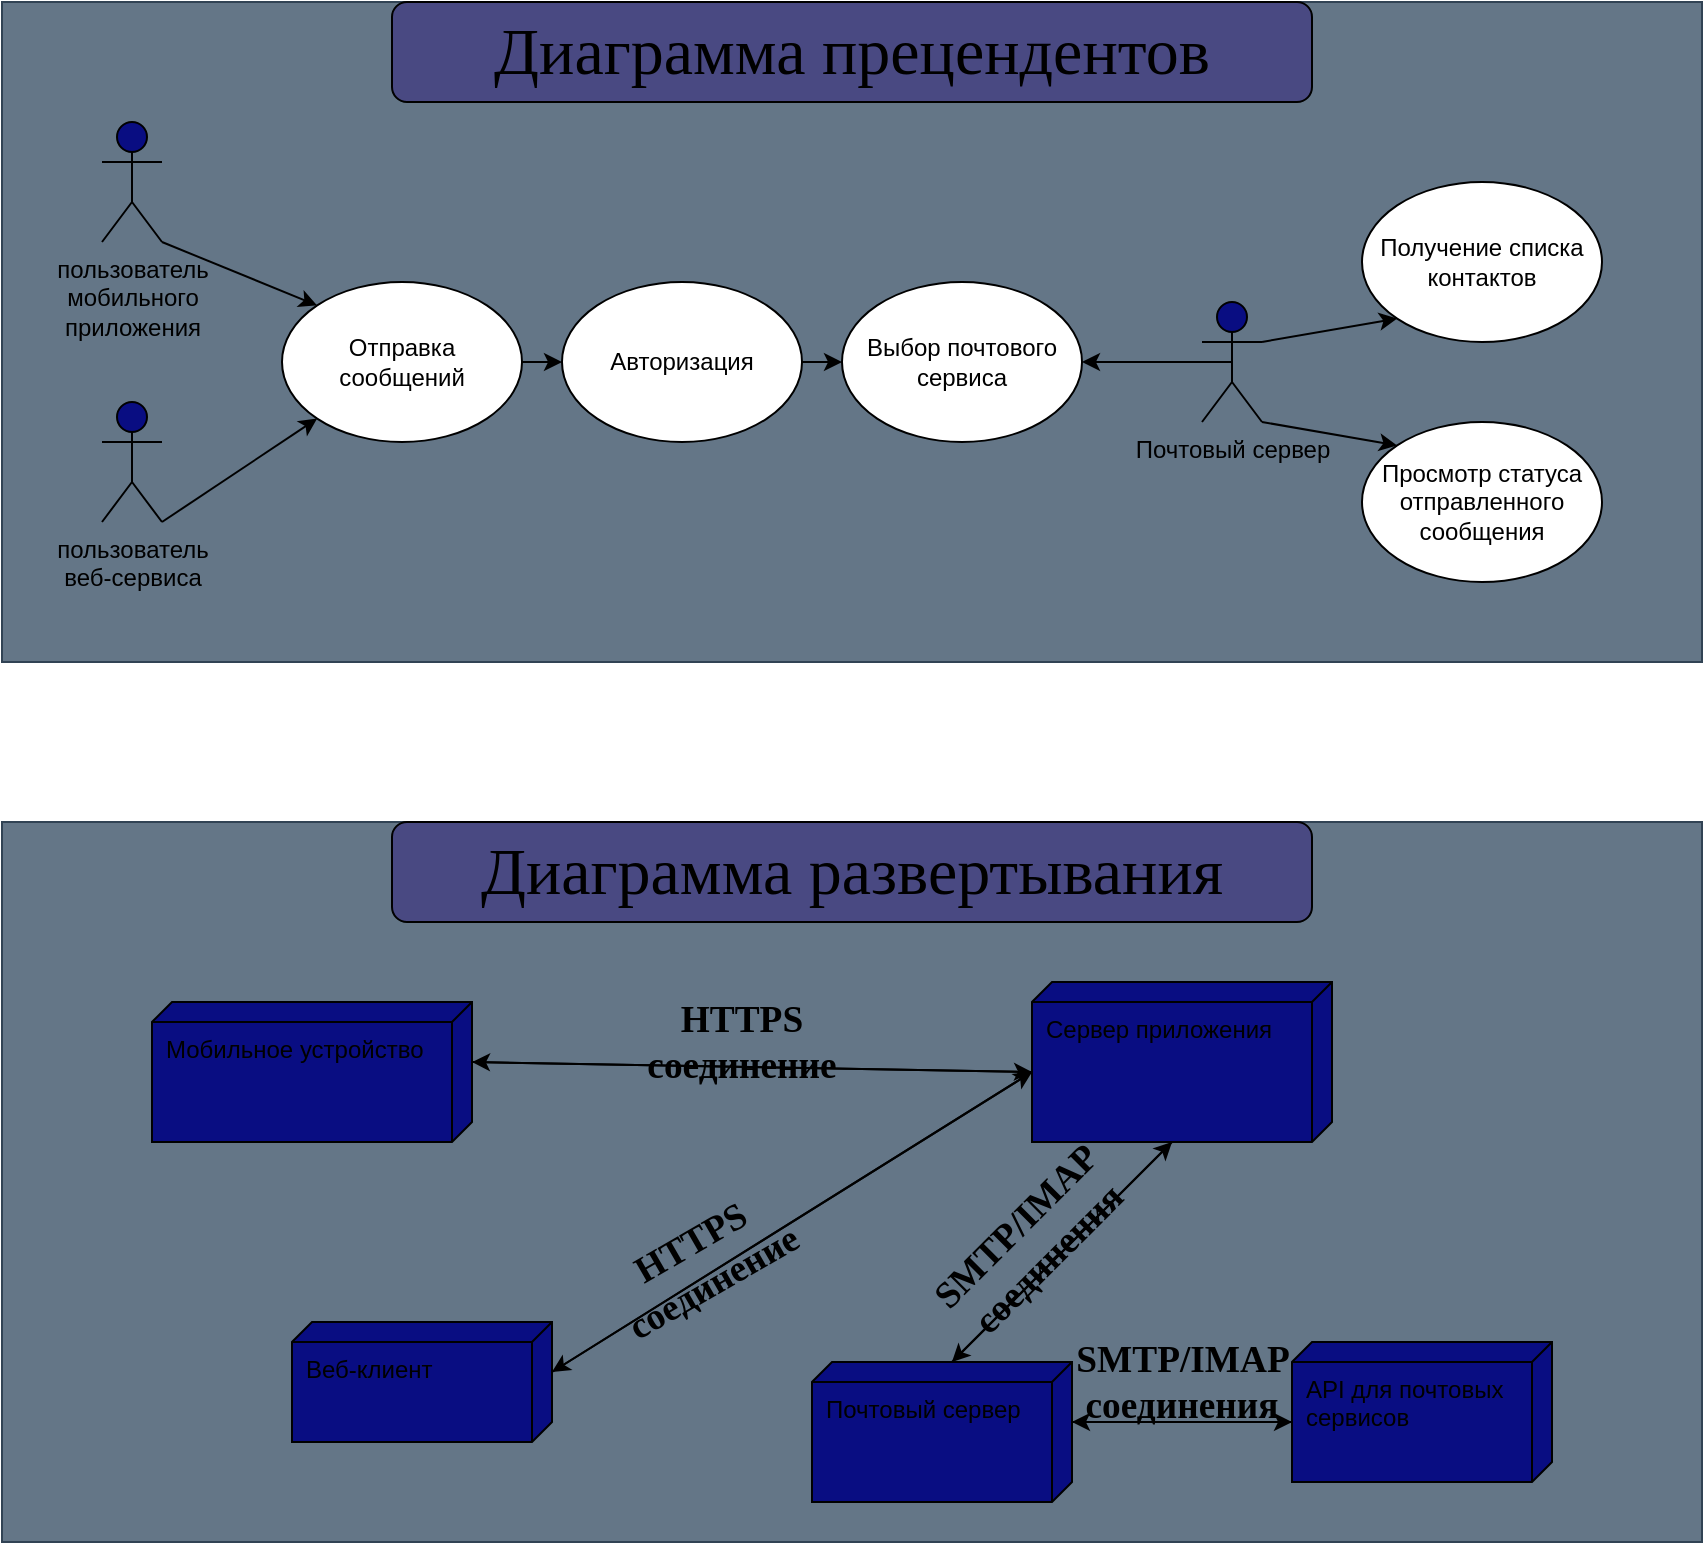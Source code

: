 <mxfile>
    <diagram id="dL4X4qdb36aaSoksmkgh" name="Page-1">
        <mxGraphModel dx="1034" dy="1115" grid="0" gridSize="10" guides="1" tooltips="1" connect="1" arrows="1" fold="1" page="1" pageScale="1" pageWidth="850" pageHeight="1100" math="0" shadow="0">
            <root>
                <mxCell id="0"/>
                <mxCell id="1" parent="0"/>
                <mxCell id="23" value="" style="rounded=0;whiteSpace=wrap;html=1;fillColor=#647687;strokeColor=#314354;fontColor=#ffffff;" vertex="1" parent="1">
                    <mxGeometry y="410" width="850" height="360" as="geometry"/>
                </mxCell>
                <mxCell id="58" value="" style="rounded=1;whiteSpace=wrap;html=1;fontSize=33;fillColor=#494982;strokeColor=#000000;" vertex="1" parent="1">
                    <mxGeometry x="195" y="410" width="460" height="50" as="geometry"/>
                </mxCell>
                <mxCell id="6" value="" style="rounded=0;whiteSpace=wrap;html=1;fillColor=#647687;strokeColor=#314354;fontColor=#ffffff;" vertex="1" parent="1">
                    <mxGeometry width="850" height="330" as="geometry"/>
                </mxCell>
                <mxCell id="57" value="" style="rounded=1;whiteSpace=wrap;html=1;fontSize=33;fillColor=#494982;strokeColor=#000000;" vertex="1" parent="1">
                    <mxGeometry x="195" width="460" height="50" as="geometry"/>
                </mxCell>
                <mxCell id="4" value="пользователь &lt;br&gt;мобильного &lt;br&gt;приложения&lt;br&gt;" style="shape=umlActor;verticalLabelPosition=bottom;verticalAlign=top;html=1;outlineConnect=0;fillColor=#090D82;" vertex="1" parent="1">
                    <mxGeometry x="50" y="60" width="30" height="60" as="geometry"/>
                </mxCell>
                <mxCell id="5" value="Отправка сообщений" style="ellipse;whiteSpace=wrap;html=1;" vertex="1" parent="1">
                    <mxGeometry x="140" y="140" width="120" height="80" as="geometry"/>
                </mxCell>
                <mxCell id="8" value="пользователь &lt;br&gt;веб-сервиса" style="shape=umlActor;verticalLabelPosition=bottom;verticalAlign=top;html=1;outlineConnect=0;fillColor=#090D82;" vertex="1" parent="1">
                    <mxGeometry x="50" y="200" width="30" height="60" as="geometry"/>
                </mxCell>
                <mxCell id="10" value="Почтовый сервер" style="shape=umlActor;verticalLabelPosition=bottom;verticalAlign=top;html=1;outlineConnect=0;fillColor=#090D82;" vertex="1" parent="1">
                    <mxGeometry x="600" y="150" width="30" height="60" as="geometry"/>
                </mxCell>
                <mxCell id="12" value="Авторизация" style="ellipse;whiteSpace=wrap;html=1;" vertex="1" parent="1">
                    <mxGeometry x="280" y="140" width="120" height="80" as="geometry"/>
                </mxCell>
                <mxCell id="13" value="Выбор почтового сервиса" style="ellipse;whiteSpace=wrap;html=1;" vertex="1" parent="1">
                    <mxGeometry x="420" y="140" width="120" height="80" as="geometry"/>
                </mxCell>
                <mxCell id="14" value="Получение списка контактов" style="ellipse;whiteSpace=wrap;html=1;" vertex="1" parent="1">
                    <mxGeometry x="680" y="90" width="120" height="80" as="geometry"/>
                </mxCell>
                <mxCell id="15" value="" style="endArrow=classic;html=1;entryX=0;entryY=1;entryDx=0;entryDy=0;exitX=1;exitY=1;exitDx=0;exitDy=0;exitPerimeter=0;" edge="1" parent="1" source="8" target="5">
                    <mxGeometry width="50" height="50" relative="1" as="geometry">
                        <mxPoint x="150" y="290" as="sourcePoint"/>
                        <mxPoint x="200" y="240" as="targetPoint"/>
                    </mxGeometry>
                </mxCell>
                <mxCell id="16" value="" style="endArrow=classic;html=1;entryX=0;entryY=0;entryDx=0;entryDy=0;exitX=1;exitY=1;exitDx=0;exitDy=0;exitPerimeter=0;" edge="1" parent="1" source="4" target="5">
                    <mxGeometry width="50" height="50" relative="1" as="geometry">
                        <mxPoint x="160" y="300" as="sourcePoint"/>
                        <mxPoint x="207.574" y="208.284" as="targetPoint"/>
                    </mxGeometry>
                </mxCell>
                <mxCell id="17" value="" style="endArrow=classic;html=1;exitX=1;exitY=0.5;exitDx=0;exitDy=0;entryX=0;entryY=0.5;entryDx=0;entryDy=0;" edge="1" parent="1" source="5" target="12">
                    <mxGeometry width="50" height="50" relative="1" as="geometry">
                        <mxPoint x="320" y="260" as="sourcePoint"/>
                        <mxPoint x="370" y="210" as="targetPoint"/>
                    </mxGeometry>
                </mxCell>
                <mxCell id="18" value="" style="endArrow=classic;html=1;exitX=1;exitY=0.5;exitDx=0;exitDy=0;entryX=0;entryY=0.5;entryDx=0;entryDy=0;" edge="1" parent="1" source="12" target="13">
                    <mxGeometry width="50" height="50" relative="1" as="geometry">
                        <mxPoint x="420" y="240" as="sourcePoint"/>
                        <mxPoint x="470" y="190" as="targetPoint"/>
                    </mxGeometry>
                </mxCell>
                <mxCell id="19" value="Просмотр статуса отправленного сообщения" style="ellipse;whiteSpace=wrap;html=1;" vertex="1" parent="1">
                    <mxGeometry x="680" y="210" width="120" height="80" as="geometry"/>
                </mxCell>
                <mxCell id="20" value="" style="endArrow=classic;html=1;exitX=0.5;exitY=0.5;exitDx=0;exitDy=0;exitPerimeter=0;entryX=1;entryY=0.5;entryDx=0;entryDy=0;" edge="1" parent="1" source="10" target="13">
                    <mxGeometry width="50" height="50" relative="1" as="geometry">
                        <mxPoint x="570" y="320" as="sourcePoint"/>
                        <mxPoint x="620" y="270" as="targetPoint"/>
                    </mxGeometry>
                </mxCell>
                <mxCell id="21" value="" style="endArrow=classic;html=1;entryX=0;entryY=1;entryDx=0;entryDy=0;exitX=1;exitY=0.333;exitDx=0;exitDy=0;exitPerimeter=0;" edge="1" parent="1" source="10" target="14">
                    <mxGeometry width="50" height="50" relative="1" as="geometry">
                        <mxPoint x="570" y="130" as="sourcePoint"/>
                        <mxPoint x="620" y="80" as="targetPoint"/>
                    </mxGeometry>
                </mxCell>
                <mxCell id="22" value="" style="endArrow=classic;html=1;exitX=1;exitY=1;exitDx=0;exitDy=0;exitPerimeter=0;entryX=0;entryY=0;entryDx=0;entryDy=0;" edge="1" parent="1" source="10" target="19">
                    <mxGeometry width="50" height="50" relative="1" as="geometry">
                        <mxPoint x="690" y="320" as="sourcePoint"/>
                        <mxPoint x="740" y="270" as="targetPoint"/>
                    </mxGeometry>
                </mxCell>
                <mxCell id="28" value="Мобильное устройство" style="verticalAlign=top;align=left;shape=cube;size=10;direction=south;fontStyle=0;html=1;boundedLbl=1;spacingLeft=5;fillColor=#090D82;" vertex="1" parent="1">
                    <mxGeometry x="75" y="500" width="160" height="70" as="geometry"/>
                </mxCell>
                <mxCell id="35" value="Веб-клиент" style="verticalAlign=top;align=left;shape=cube;size=10;direction=south;fontStyle=0;html=1;boundedLbl=1;spacingLeft=5;fillColor=#090D82;" vertex="1" parent="1">
                    <mxGeometry x="145" y="660" width="130" height="60" as="geometry"/>
                </mxCell>
                <mxCell id="37" value="Сервер приложения" style="verticalAlign=top;align=left;shape=cube;size=10;direction=south;fontStyle=0;html=1;boundedLbl=1;spacingLeft=5;fillColor=#090D82;" vertex="1" parent="1">
                    <mxGeometry x="515" y="490" width="150" height="80" as="geometry"/>
                </mxCell>
                <mxCell id="38" value="" style="endArrow=classic;html=1;exitX=0;exitY=0;exitDx=30;exitDy=0;exitPerimeter=0;entryX=0;entryY=0;entryDx=45;entryDy=150;entryPerimeter=0;" edge="1" parent="1" source="28" target="37">
                    <mxGeometry width="50" height="50" relative="1" as="geometry">
                        <mxPoint x="295" y="600" as="sourcePoint"/>
                        <mxPoint x="345" y="550" as="targetPoint"/>
                    </mxGeometry>
                </mxCell>
                <mxCell id="39" value="" style="endArrow=classic;html=1;entryX=0;entryY=0;entryDx=45;entryDy=150;entryPerimeter=0;exitX=0;exitY=0;exitDx=25;exitDy=0;exitPerimeter=0;" edge="1" parent="1" source="35" target="37">
                    <mxGeometry width="50" height="50" relative="1" as="geometry">
                        <mxPoint x="275" y="690" as="sourcePoint"/>
                        <mxPoint x="325" y="640" as="targetPoint"/>
                    </mxGeometry>
                </mxCell>
                <mxCell id="41" value="&lt;b&gt;&lt;span style=&quot;font-size:14.0pt;font-family:&amp;quot;Times New Roman&amp;quot;,serif;&lt;br/&gt;mso-fareast-font-family:&amp;quot;Times New Roman&amp;quot;;mso-ansi-language:RU;mso-fareast-language:&lt;br/&gt;RU;mso-bidi-language:AR-SA&quot;&gt;HTTPS соединение&lt;/span&gt;&lt;/b&gt;" style="text;html=1;strokeColor=none;fillColor=none;align=center;verticalAlign=middle;whiteSpace=wrap;rounded=0;rotation=-30;" vertex="1" parent="1">
                    <mxGeometry x="275" y="620" width="150" height="20" as="geometry"/>
                </mxCell>
                <mxCell id="43" value="Почтовый сервер" style="verticalAlign=top;align=left;shape=cube;size=10;direction=south;fontStyle=0;html=1;boundedLbl=1;spacingLeft=5;fillColor=#090D82;" vertex="1" parent="1">
                    <mxGeometry x="405" y="680" width="130" height="70" as="geometry"/>
                </mxCell>
                <mxCell id="44" value="API для почтовых &lt;br&gt;сервисов" style="verticalAlign=top;align=left;shape=cube;size=10;direction=south;fontStyle=0;html=1;boundedLbl=1;spacingLeft=5;fillColor=#090D82;" vertex="1" parent="1">
                    <mxGeometry x="645" y="670" width="130" height="70" as="geometry"/>
                </mxCell>
                <mxCell id="45" value="" style="endArrow=classic;html=1;entryX=0;entryY=0;entryDx=0;entryDy=60;entryPerimeter=0;startArrow=none;exitX=0;exitY=0;exitDx=80;exitDy=80;exitPerimeter=0;" edge="1" parent="1" source="37" target="43">
                    <mxGeometry width="50" height="50" relative="1" as="geometry">
                        <mxPoint x="385" y="780" as="sourcePoint"/>
                        <mxPoint x="655" y="610" as="targetPoint"/>
                    </mxGeometry>
                </mxCell>
                <mxCell id="46" value="" style="endArrow=classic;html=1;exitX=0;exitY=0;exitDx=30;exitDy=0;exitPerimeter=0;entryX=0;entryY=0;entryDx=40;entryDy=130;entryPerimeter=0;" edge="1" parent="1" source="43" target="44">
                    <mxGeometry width="50" height="50" relative="1" as="geometry">
                        <mxPoint x="655" y="640" as="sourcePoint"/>
                        <mxPoint x="705" y="590" as="targetPoint"/>
                    </mxGeometry>
                </mxCell>
                <mxCell id="40" value="&lt;b&gt;&lt;span style=&quot;font-size:14.0pt;font-family:&amp;quot;Times New Roman&amp;quot;,serif;&lt;br/&gt;mso-fareast-font-family:&amp;quot;Times New Roman&amp;quot;;mso-ansi-language:RU;mso-fareast-language:&lt;br/&gt;RU;mso-bidi-language:AR-SA&quot;&gt;SMTP/IMAP соединения&lt;/span&gt;&lt;/b&gt;" style="text;html=1;strokeColor=none;fillColor=none;align=center;verticalAlign=middle;whiteSpace=wrap;rounded=0;rotation=-45;" vertex="1" parent="1">
                    <mxGeometry x="455" y="610" width="120" height="20" as="geometry"/>
                </mxCell>
                <mxCell id="49" value="&lt;b&gt;&lt;span style=&quot;font-size:14.0pt;font-family:&amp;quot;Times New Roman&amp;quot;,serif;&lt;br/&gt;mso-fareast-font-family:&amp;quot;Times New Roman&amp;quot;;mso-ansi-language:RU;mso-fareast-language:&lt;br/&gt;RU;mso-bidi-language:AR-SA&quot;&gt;SMTP/IMAP соединения&lt;/span&gt;&lt;/b&gt;" style="text;html=1;strokeColor=none;fillColor=none;align=center;verticalAlign=middle;whiteSpace=wrap;rounded=0;rotation=0;" vertex="1" parent="1">
                    <mxGeometry x="555" y="680" width="70" height="20" as="geometry"/>
                </mxCell>
                <mxCell id="50" value="" style="endArrow=classic;html=1;exitX=0;exitY=0;exitDx=40;exitDy=130;exitPerimeter=0;entryX=0;entryY=0;entryDx=30;entryDy=0;entryPerimeter=0;" edge="1" parent="1" source="44" target="43">
                    <mxGeometry width="50" height="50" relative="1" as="geometry">
                        <mxPoint x="545.0" y="720.0" as="sourcePoint"/>
                        <mxPoint x="655.0" y="720.0" as="targetPoint"/>
                    </mxGeometry>
                </mxCell>
                <mxCell id="51" value="" style="endArrow=classic;html=1;entryX=0;entryY=0;entryDx=80;entryDy=80;entryPerimeter=0;startArrow=none;exitX=0;exitY=0;exitDx=0;exitDy=60;exitPerimeter=0;" edge="1" parent="1" source="43" target="37">
                    <mxGeometry width="50" height="50" relative="1" as="geometry">
                        <mxPoint x="595" y="580" as="sourcePoint"/>
                        <mxPoint x="485" y="690" as="targetPoint"/>
                    </mxGeometry>
                </mxCell>
                <mxCell id="52" value="" style="endArrow=classic;html=1;exitX=0;exitY=0;exitDx=45;exitDy=150;exitPerimeter=0;entryX=0;entryY=0;entryDx=30;entryDy=0;entryPerimeter=0;" edge="1" parent="1" source="37" target="28">
                    <mxGeometry width="50" height="50" relative="1" as="geometry">
                        <mxPoint x="155" y="570" as="sourcePoint"/>
                        <mxPoint x="525" y="545" as="targetPoint"/>
                    </mxGeometry>
                </mxCell>
                <mxCell id="53" value="" style="endArrow=classic;html=1;entryX=0;entryY=0;entryDx=25;entryDy=0;entryPerimeter=0;exitX=0;exitY=0;exitDx=45;exitDy=150;exitPerimeter=0;" edge="1" parent="1" source="37" target="35">
                    <mxGeometry width="50" height="50" relative="1" as="geometry">
                        <mxPoint x="515" y="540" as="sourcePoint"/>
                        <mxPoint x="525" y="545" as="targetPoint"/>
                    </mxGeometry>
                </mxCell>
                <mxCell id="54" value="&lt;b&gt;&lt;span style=&quot;font-size:14.0pt;font-family:&amp;quot;Times New Roman&amp;quot;,serif;&lt;br/&gt;mso-fareast-font-family:&amp;quot;Times New Roman&amp;quot;;mso-ansi-language:RU;mso-fareast-language:&lt;br/&gt;RU;mso-bidi-language:AR-SA&quot;&gt;HTTPS соединение&lt;/span&gt;&lt;/b&gt;" style="text;html=1;strokeColor=none;fillColor=none;align=center;verticalAlign=middle;whiteSpace=wrap;rounded=0;rotation=0;" vertex="1" parent="1">
                    <mxGeometry x="295" y="510" width="150" height="20" as="geometry"/>
                </mxCell>
                <mxCell id="55" value="&lt;span style=&quot;font-size: 33px; font-family: &amp;quot;Times New Roman&amp;quot;, serif;&quot;&gt;Диаграмма развертывания&lt;/span&gt;" style="text;html=1;strokeColor=none;fillColor=none;align=center;verticalAlign=middle;whiteSpace=wrap;rounded=0;fontSize=33;" vertex="1" parent="1">
                    <mxGeometry x="235" y="410" width="380" height="50" as="geometry"/>
                </mxCell>
                <mxCell id="56" value="&lt;span style=&quot;font-size: 33px; font-family: &amp;quot;Times New Roman&amp;quot;, serif;&quot;&gt;Диаграмма прецендентов&lt;/span&gt;" style="text;html=1;strokeColor=none;fillColor=none;align=center;verticalAlign=middle;whiteSpace=wrap;rounded=0;fontSize=33;" vertex="1" parent="1">
                    <mxGeometry x="235" width="380" height="50" as="geometry"/>
                </mxCell>
            </root>
        </mxGraphModel>
    </diagram>
</mxfile>